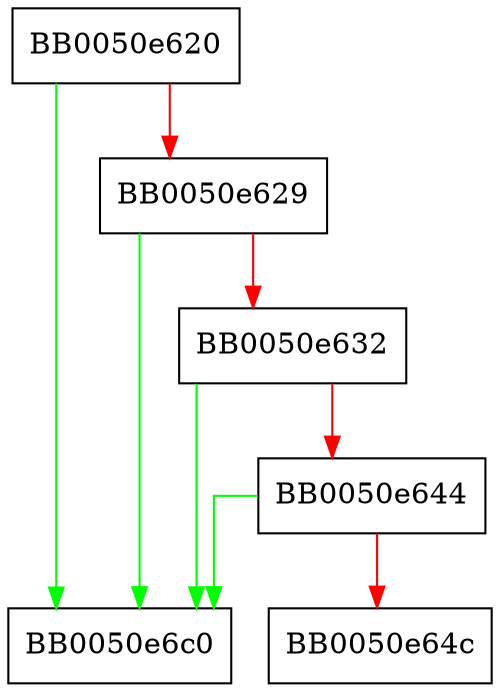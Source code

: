 digraph ossl_quic_fifd_init {
  node [shape="box"];
  graph [splines=ortho];
  BB0050e620 -> BB0050e6c0 [color="green"];
  BB0050e620 -> BB0050e629 [color="red"];
  BB0050e629 -> BB0050e6c0 [color="green"];
  BB0050e629 -> BB0050e632 [color="red"];
  BB0050e632 -> BB0050e6c0 [color="green"];
  BB0050e632 -> BB0050e644 [color="red"];
  BB0050e644 -> BB0050e6c0 [color="green"];
  BB0050e644 -> BB0050e64c [color="red"];
}
